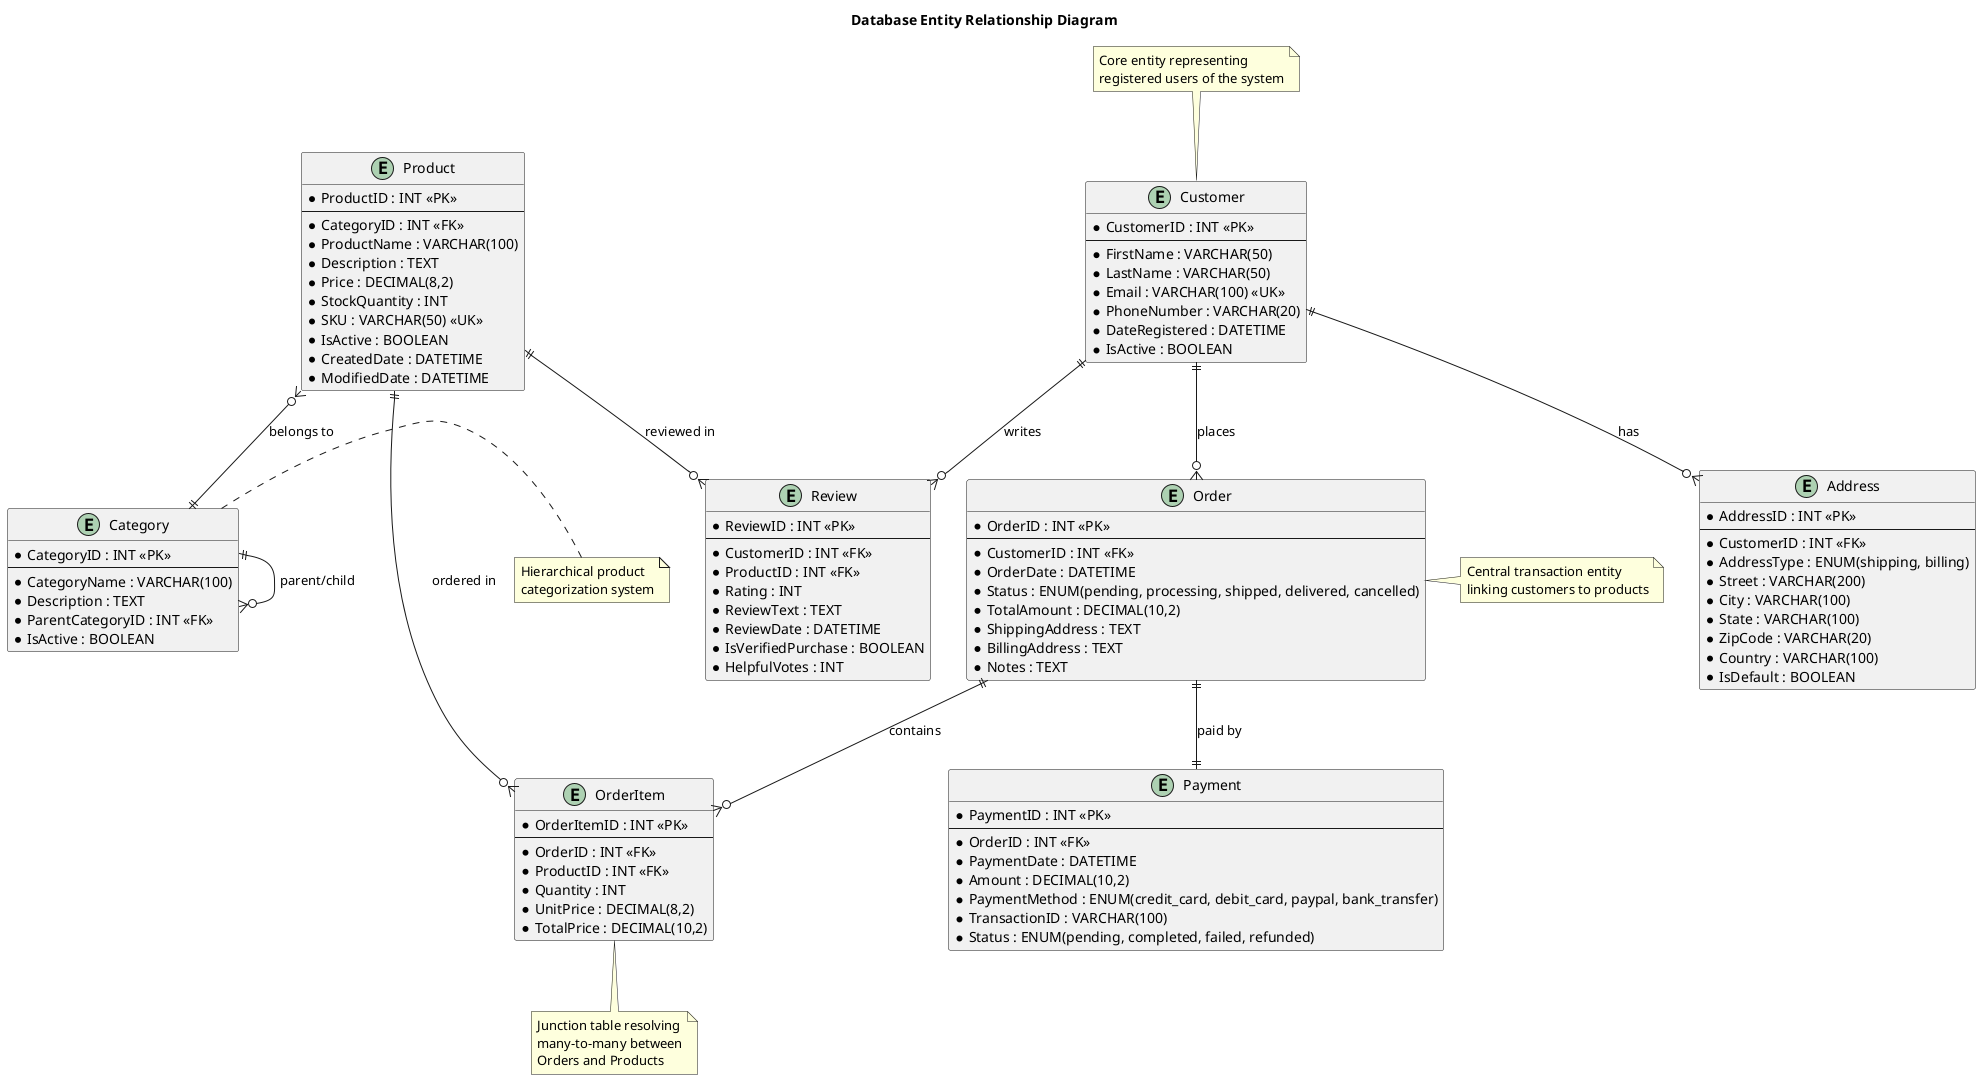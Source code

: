@startuml Entity Relationship Diagram Template
title Database Entity Relationship Diagram

' Entities
entity "Customer" {
  * CustomerID : INT <<PK>>
  --
  * FirstName : VARCHAR(50)
  * LastName : VARCHAR(50)
  * Email : VARCHAR(100) <<UK>>
  * PhoneNumber : VARCHAR(20)
  * DateRegistered : DATETIME
  * IsActive : BOOLEAN
}

entity "Order" {
  * OrderID : INT <<PK>>
  --
  * CustomerID : INT <<FK>>
  * OrderDate : DATETIME
  * Status : ENUM(pending, processing, shipped, delivered, cancelled)
  * TotalAmount : DECIMAL(10,2)
  * ShippingAddress : TEXT
  * BillingAddress : TEXT
  * Notes : TEXT
}

entity "Product" {
  * ProductID : INT <<PK>>
  --
  * CategoryID : INT <<FK>>
  * ProductName : VARCHAR(100)
  * Description : TEXT
  * Price : DECIMAL(8,2)
  * StockQuantity : INT
  * SKU : VARCHAR(50) <<UK>>
  * IsActive : BOOLEAN
  * CreatedDate : DATETIME
  * ModifiedDate : DATETIME
}

entity "OrderItem" {
  * OrderItemID : INT <<PK>>
  --
  * OrderID : INT <<FK>>
  * ProductID : INT <<FK>>
  * Quantity : INT
  * UnitPrice : DECIMAL(8,2)
  * TotalPrice : DECIMAL(10,2)
}

entity "Category" {
  * CategoryID : INT <<PK>>
  --
  * CategoryName : VARCHAR(100)
  * Description : TEXT
  * ParentCategoryID : INT <<FK>>
  * IsActive : BOOLEAN
}

entity "Payment" {
  * PaymentID : INT <<PK>>
  --
  * OrderID : INT <<FK>>
  * PaymentDate : DATETIME
  * Amount : DECIMAL(10,2)
  * PaymentMethod : ENUM(credit_card, debit_card, paypal, bank_transfer)
  * TransactionID : VARCHAR(100)
  * Status : ENUM(pending, completed, failed, refunded)
}

entity "Address" {
  * AddressID : INT <<PK>>
  --
  * CustomerID : INT <<FK>>
  * AddressType : ENUM(shipping, billing)
  * Street : VARCHAR(200)
  * City : VARCHAR(100)
  * State : VARCHAR(100)
  * ZipCode : VARCHAR(20)
  * Country : VARCHAR(100)
  * IsDefault : BOOLEAN
}

entity "Review" {
  * ReviewID : INT <<PK>>
  --
  * CustomerID : INT <<FK>>
  * ProductID : INT <<FK>>
  * Rating : INT
  * ReviewText : TEXT
  * ReviewDate : DATETIME
  * IsVerifiedPurchase : BOOLEAN
  * HelpfulVotes : INT
}

' Relationships
Customer ||--o{ Order : "places"
Order ||--o{ OrderItem : "contains"
Product ||--o{ OrderItem : "ordered in"
Product }o--|| Category : "belongs to"
Category ||--o{ Category : "parent/child"
Order ||--|| Payment : "paid by"
Customer ||--o{ Address : "has"
Customer ||--o{ Review : "writes"
Product ||--o{ Review : "reviewed in"

' Notes
note top of Customer
  Core entity representing
  registered users of the system
end note

note right of Order
  Central transaction entity
  linking customers to products
end note

note bottom of OrderItem
  Junction table resolving
  many-to-many between
  Orders and Products
end note

note left of Category
  Hierarchical product
  categorization system
end note

@enduml